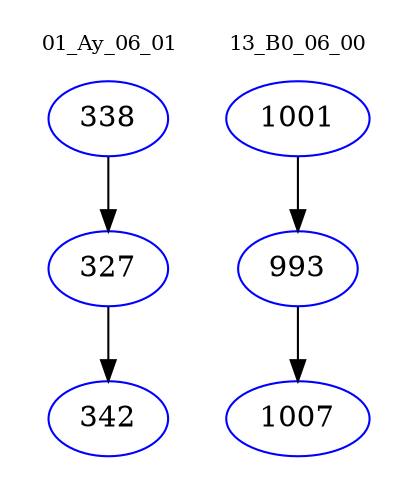 digraph{
subgraph cluster_0 {
color = white
label = "01_Ay_06_01";
fontsize=10;
T0_338 [label="338", color="blue"]
T0_338 -> T0_327 [color="black"]
T0_327 [label="327", color="blue"]
T0_327 -> T0_342 [color="black"]
T0_342 [label="342", color="blue"]
}
subgraph cluster_1 {
color = white
label = "13_B0_06_00";
fontsize=10;
T1_1001 [label="1001", color="blue"]
T1_1001 -> T1_993 [color="black"]
T1_993 [label="993", color="blue"]
T1_993 -> T1_1007 [color="black"]
T1_1007 [label="1007", color="blue"]
}
}
